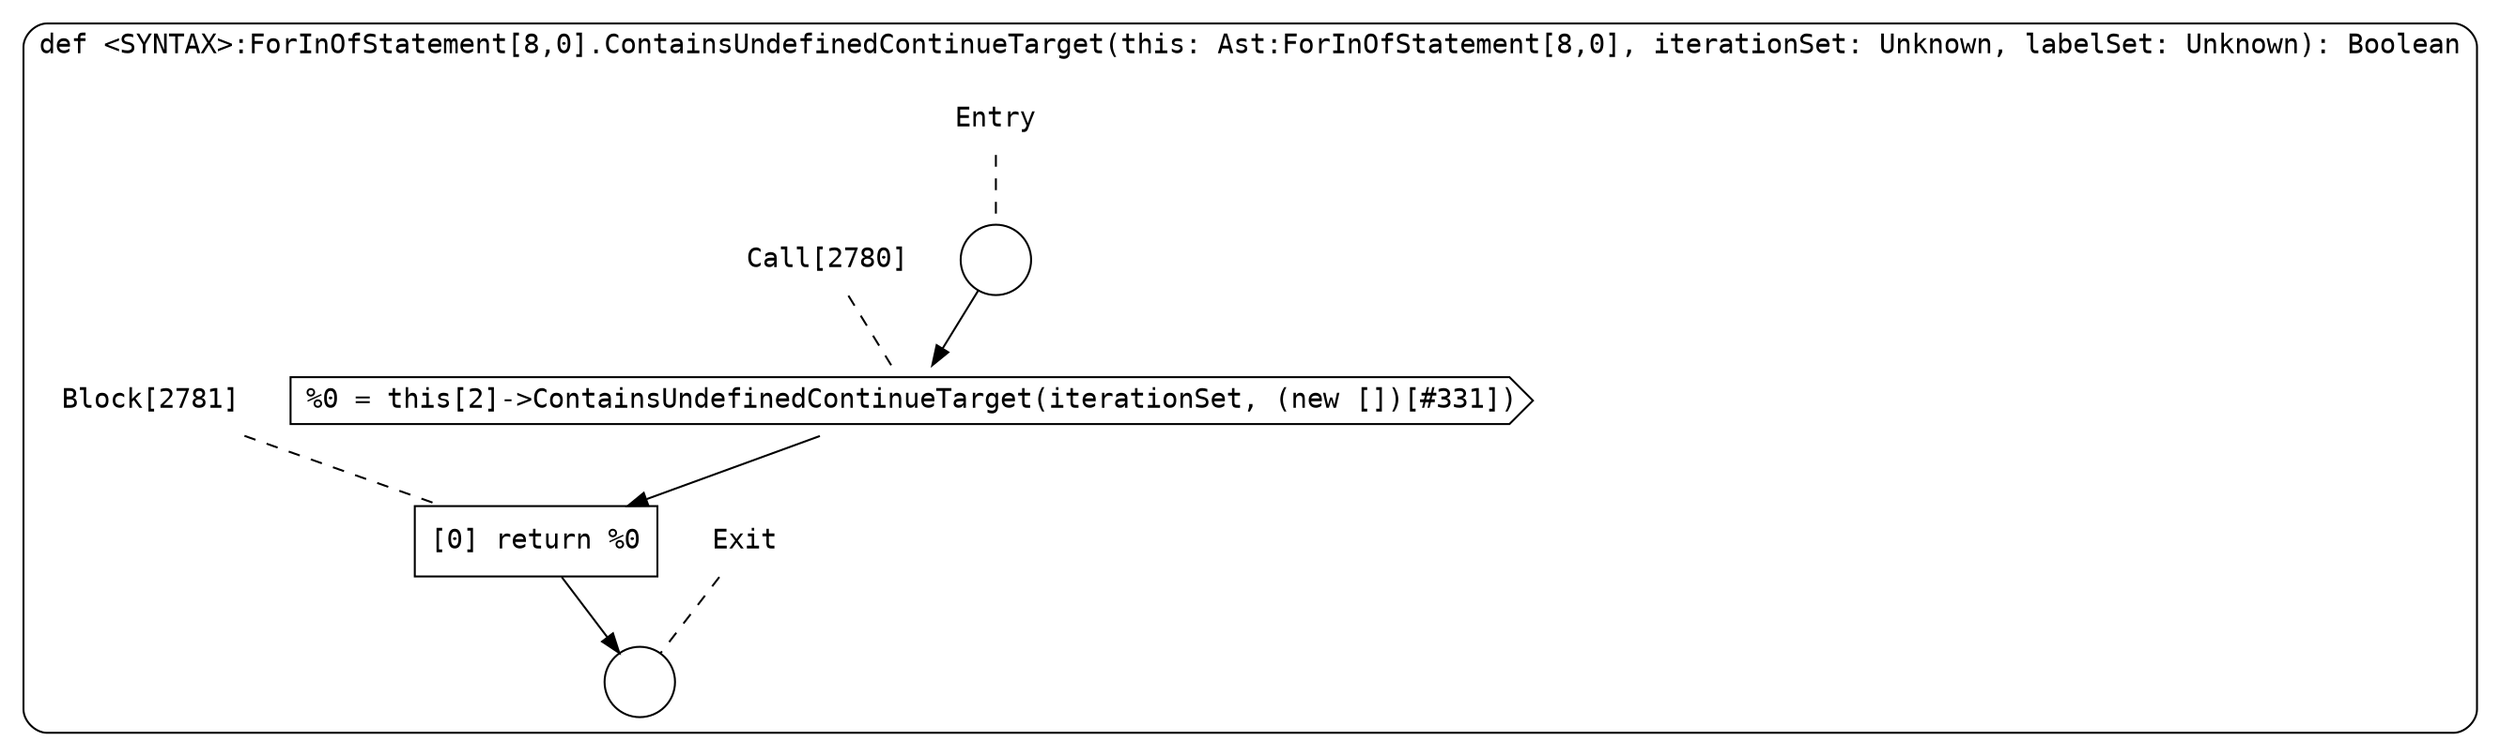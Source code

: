 digraph {
  graph [fontname = "Consolas"]
  node [fontname = "Consolas"]
  edge [fontname = "Consolas"]
  subgraph cluster644 {
    label = "def <SYNTAX>:ForInOfStatement[8,0].ContainsUndefinedContinueTarget(this: Ast:ForInOfStatement[8,0], iterationSet: Unknown, labelSet: Unknown): Boolean"
    style = rounded
    cluster644_entry_name [shape=none, label=<<font color="black">Entry</font>>]
    cluster644_entry_name -> cluster644_entry [arrowhead=none, color="black", style=dashed]
    cluster644_entry [shape=circle label=" " color="black" fillcolor="white" style=filled]
    cluster644_entry -> node2780 [color="black"]
    cluster644_exit_name [shape=none, label=<<font color="black">Exit</font>>]
    cluster644_exit_name -> cluster644_exit [arrowhead=none, color="black", style=dashed]
    cluster644_exit [shape=circle label=" " color="black" fillcolor="white" style=filled]
    node2780_name [shape=none, label=<<font color="black">Call[2780]</font>>]
    node2780_name -> node2780 [arrowhead=none, color="black", style=dashed]
    node2780 [shape=cds, label=<<font color="black">%0 = this[2]-&gt;ContainsUndefinedContinueTarget(iterationSet, (new [])[#331])</font>> color="black" fillcolor="white", style=filled]
    node2780 -> node2781 [color="black"]
    node2781_name [shape=none, label=<<font color="black">Block[2781]</font>>]
    node2781_name -> node2781 [arrowhead=none, color="black", style=dashed]
    node2781 [shape=box, label=<<font color="black">[0] return %0<BR ALIGN="LEFT"/></font>> color="black" fillcolor="white", style=filled]
    node2781 -> cluster644_exit [color="black"]
  }
}